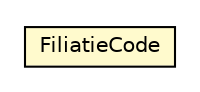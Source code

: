 #!/usr/local/bin/dot
#
# Class diagram 
# Generated by UMLGraph version R5_6-24-gf6e263 (http://www.umlgraph.org/)
#

digraph G {
	edge [fontname="Helvetica",fontsize=10,labelfontname="Helvetica",labelfontsize=10];
	node [fontname="Helvetica",fontsize=10,shape=plaintext];
	nodesep=0.25;
	ranksep=0.5;
	// nl.egem.stuf.sector.bg._0204.VBOVBOOSURel.FiliatieCode
	c230926 [label=<<table title="nl.egem.stuf.sector.bg._0204.VBOVBOOSURel.FiliatieCode" border="0" cellborder="1" cellspacing="0" cellpadding="2" port="p" bgcolor="lemonChiffon" href="./VBOVBOOSURel.FiliatieCode.html">
		<tr><td><table border="0" cellspacing="0" cellpadding="1">
<tr><td align="center" balign="center"> FiliatieCode </td></tr>
		</table></td></tr>
		</table>>, URL="./VBOVBOOSURel.FiliatieCode.html", fontname="Helvetica", fontcolor="black", fontsize=10.0];
}

